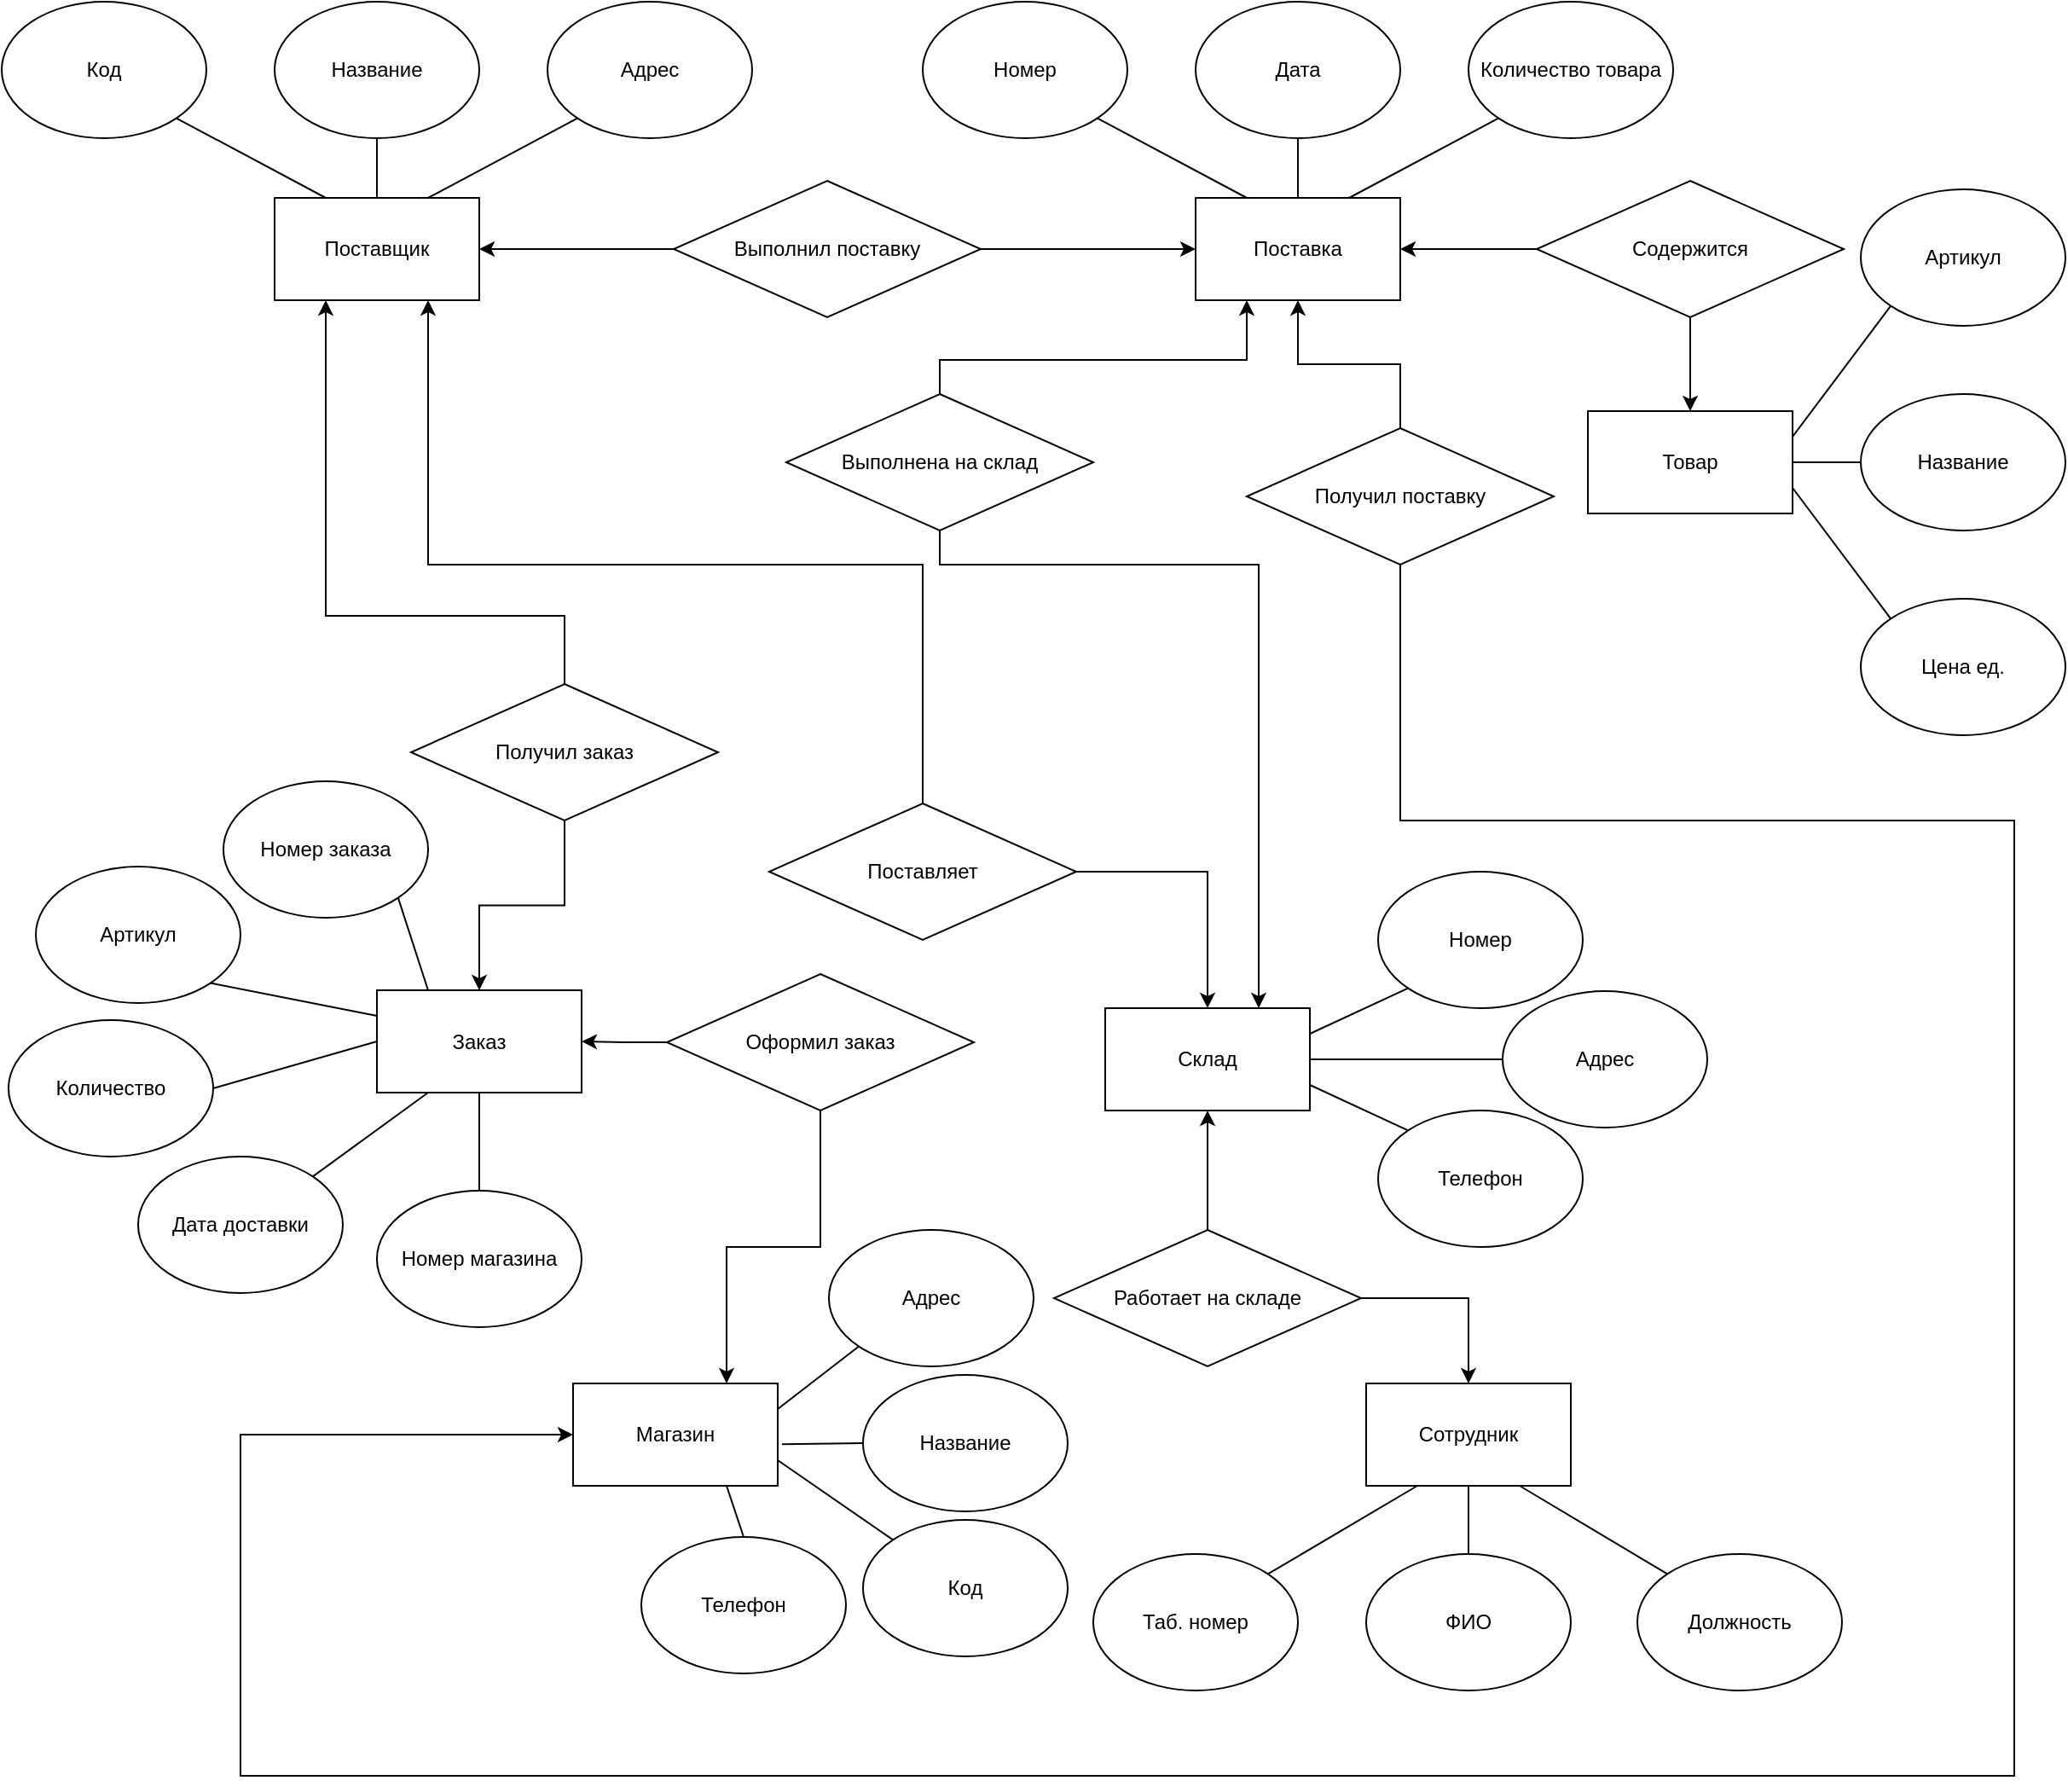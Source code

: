 <mxfile version="15.6.5" type="github">
  <diagram id="pQ924asUckL354suc2qv" name="Page-1">
    <mxGraphModel dx="1896" dy="830" grid="1" gridSize="10" guides="1" tooltips="1" connect="1" arrows="1" fold="1" page="1" pageScale="1" pageWidth="1654" pageHeight="1169" math="0" shadow="0">
      <root>
        <mxCell id="0" />
        <mxCell id="1" parent="0" />
        <mxCell id="_1jqZx963ddc79pBxcca-47" style="edgeStyle=orthogonalEdgeStyle;rounded=0;orthogonalLoop=1;jettySize=auto;html=1;entryX=1;entryY=0.5;entryDx=0;entryDy=0;" edge="1" parent="1" source="_1jqZx963ddc79pBxcca-40" target="_1jqZx963ddc79pBxcca-1">
          <mxGeometry relative="1" as="geometry" />
        </mxCell>
        <mxCell id="_1jqZx963ddc79pBxcca-48" style="edgeStyle=orthogonalEdgeStyle;rounded=0;orthogonalLoop=1;jettySize=auto;html=1;entryX=0;entryY=0.5;entryDx=0;entryDy=0;" edge="1" parent="1" source="_1jqZx963ddc79pBxcca-40" target="_1jqZx963ddc79pBxcca-12">
          <mxGeometry relative="1" as="geometry" />
        </mxCell>
        <mxCell id="_1jqZx963ddc79pBxcca-40" value="Выполнил поставку" style="rhombus;whiteSpace=wrap;html=1;" vertex="1" parent="1">
          <mxGeometry x="414" y="195" width="180" height="80" as="geometry" />
        </mxCell>
        <mxCell id="_1jqZx963ddc79pBxcca-56" value="" style="group" vertex="1" connectable="0" parent="1">
          <mxGeometry x="507" y="550" width="320" height="340" as="geometry" />
        </mxCell>
        <mxCell id="_1jqZx963ddc79pBxcca-17" value="Склад" style="rounded=0;whiteSpace=wrap;html=1;" vertex="1" parent="_1jqZx963ddc79pBxcca-56">
          <mxGeometry x="160" y="130" width="120" height="60" as="geometry" />
        </mxCell>
        <mxCell id="_1jqZx963ddc79pBxcca-138" value="Работает на складе" style="rhombus;whiteSpace=wrap;html=1;" vertex="1" parent="_1jqZx963ddc79pBxcca-56">
          <mxGeometry x="130" y="260" width="180" height="80" as="geometry" />
        </mxCell>
        <mxCell id="_1jqZx963ddc79pBxcca-140" style="edgeStyle=orthogonalEdgeStyle;rounded=0;orthogonalLoop=1;jettySize=auto;html=1;entryX=0.5;entryY=1;entryDx=0;entryDy=0;" edge="1" parent="_1jqZx963ddc79pBxcca-56" source="_1jqZx963ddc79pBxcca-138" target="_1jqZx963ddc79pBxcca-17">
          <mxGeometry relative="1" as="geometry" />
        </mxCell>
        <mxCell id="_1jqZx963ddc79pBxcca-60" style="edgeStyle=orthogonalEdgeStyle;rounded=0;orthogonalLoop=1;jettySize=auto;html=1;entryX=0.5;entryY=0;entryDx=0;entryDy=0;" edge="1" parent="1" source="_1jqZx963ddc79pBxcca-57" target="_1jqZx963ddc79pBxcca-17">
          <mxGeometry relative="1" as="geometry" />
        </mxCell>
        <mxCell id="_1jqZx963ddc79pBxcca-147" style="edgeStyle=orthogonalEdgeStyle;rounded=0;orthogonalLoop=1;jettySize=auto;html=1;entryX=0.75;entryY=1;entryDx=0;entryDy=0;exitX=0.5;exitY=0;exitDx=0;exitDy=0;" edge="1" parent="1" source="_1jqZx963ddc79pBxcca-57" target="_1jqZx963ddc79pBxcca-1">
          <mxGeometry relative="1" as="geometry">
            <Array as="points">
              <mxPoint x="560" y="420" />
              <mxPoint x="270" y="420" />
            </Array>
          </mxGeometry>
        </mxCell>
        <mxCell id="_1jqZx963ddc79pBxcca-57" value="Поставляет" style="rhombus;whiteSpace=wrap;html=1;" vertex="1" parent="1">
          <mxGeometry x="470" y="560" width="180" height="80" as="geometry" />
        </mxCell>
        <mxCell id="_1jqZx963ddc79pBxcca-68" style="edgeStyle=orthogonalEdgeStyle;rounded=0;orthogonalLoop=1;jettySize=auto;html=1;entryX=0.5;entryY=0;entryDx=0;entryDy=0;" edge="1" parent="1" source="_1jqZx963ddc79pBxcca-67" target="_1jqZx963ddc79pBxcca-20">
          <mxGeometry relative="1" as="geometry" />
        </mxCell>
        <mxCell id="_1jqZx963ddc79pBxcca-146" style="edgeStyle=orthogonalEdgeStyle;rounded=0;orthogonalLoop=1;jettySize=auto;html=1;entryX=0.25;entryY=1;entryDx=0;entryDy=0;" edge="1" parent="1" source="_1jqZx963ddc79pBxcca-67" target="_1jqZx963ddc79pBxcca-1">
          <mxGeometry relative="1" as="geometry">
            <Array as="points">
              <mxPoint x="350" y="450" />
              <mxPoint x="210" y="450" />
            </Array>
          </mxGeometry>
        </mxCell>
        <mxCell id="_1jqZx963ddc79pBxcca-67" value="Получил заказ" style="rhombus;whiteSpace=wrap;html=1;" vertex="1" parent="1">
          <mxGeometry x="260" y="490" width="180" height="80" as="geometry" />
        </mxCell>
        <mxCell id="_1jqZx963ddc79pBxcca-70" value="" style="group" vertex="1" connectable="0" parent="1">
          <mxGeometry x="560" y="90" width="440" height="175" as="geometry" />
        </mxCell>
        <mxCell id="_1jqZx963ddc79pBxcca-12" value="Поставка" style="rounded=0;whiteSpace=wrap;html=1;" vertex="1" parent="_1jqZx963ddc79pBxcca-70">
          <mxGeometry x="160" y="115" width="120" height="60" as="geometry" />
        </mxCell>
        <mxCell id="_1jqZx963ddc79pBxcca-13" value="Номер" style="ellipse;whiteSpace=wrap;html=1;" vertex="1" parent="_1jqZx963ddc79pBxcca-70">
          <mxGeometry width="120" height="80" as="geometry" />
        </mxCell>
        <mxCell id="_1jqZx963ddc79pBxcca-14" value="Дата" style="ellipse;whiteSpace=wrap;html=1;" vertex="1" parent="_1jqZx963ddc79pBxcca-70">
          <mxGeometry x="160" width="120" height="80" as="geometry" />
        </mxCell>
        <mxCell id="_1jqZx963ddc79pBxcca-15" value="Количество товара" style="ellipse;whiteSpace=wrap;html=1;" vertex="1" parent="_1jqZx963ddc79pBxcca-70">
          <mxGeometry x="320" width="120" height="80" as="geometry" />
        </mxCell>
        <mxCell id="_1jqZx963ddc79pBxcca-44" value="" style="endArrow=none;html=1;rounded=0;entryX=1;entryY=1;entryDx=0;entryDy=0;exitX=0.25;exitY=0;exitDx=0;exitDy=0;" edge="1" parent="_1jqZx963ddc79pBxcca-70" source="_1jqZx963ddc79pBxcca-12" target="_1jqZx963ddc79pBxcca-13">
          <mxGeometry width="50" height="50" relative="1" as="geometry">
            <mxPoint x="-10" y="200" as="sourcePoint" />
            <mxPoint x="40" y="150" as="targetPoint" />
          </mxGeometry>
        </mxCell>
        <mxCell id="_1jqZx963ddc79pBxcca-45" value="" style="endArrow=none;html=1;rounded=0;entryX=0;entryY=1;entryDx=0;entryDy=0;exitX=0.75;exitY=0;exitDx=0;exitDy=0;" edge="1" parent="_1jqZx963ddc79pBxcca-70" source="_1jqZx963ddc79pBxcca-12" target="_1jqZx963ddc79pBxcca-15">
          <mxGeometry width="50" height="50" relative="1" as="geometry">
            <mxPoint x="240" y="290" as="sourcePoint" />
            <mxPoint x="290" y="240" as="targetPoint" />
          </mxGeometry>
        </mxCell>
        <mxCell id="_1jqZx963ddc79pBxcca-46" value="" style="endArrow=none;html=1;rounded=0;entryX=0.5;entryY=1;entryDx=0;entryDy=0;exitX=0.5;exitY=0;exitDx=0;exitDy=0;" edge="1" parent="_1jqZx963ddc79pBxcca-70" source="_1jqZx963ddc79pBxcca-12" target="_1jqZx963ddc79pBxcca-14">
          <mxGeometry width="50" height="50" relative="1" as="geometry">
            <mxPoint x="110" y="220" as="sourcePoint" />
            <mxPoint x="160" y="170" as="targetPoint" />
          </mxGeometry>
        </mxCell>
        <mxCell id="_1jqZx963ddc79pBxcca-71" value="" style="group" vertex="1" connectable="0" parent="1">
          <mxGeometry x="20" y="90" width="440" height="175" as="geometry" />
        </mxCell>
        <mxCell id="_1jqZx963ddc79pBxcca-1" value="Поставщик" style="rounded=0;whiteSpace=wrap;html=1;" vertex="1" parent="_1jqZx963ddc79pBxcca-71">
          <mxGeometry x="160" y="115" width="120" height="60" as="geometry" />
        </mxCell>
        <mxCell id="_1jqZx963ddc79pBxcca-2" value="Код" style="ellipse;whiteSpace=wrap;html=1;" vertex="1" parent="_1jqZx963ddc79pBxcca-71">
          <mxGeometry width="120" height="80" as="geometry" />
        </mxCell>
        <mxCell id="_1jqZx963ddc79pBxcca-3" value="Название&lt;span style=&quot;color: rgba(0 , 0 , 0 , 0) ; font-family: monospace ; font-size: 0px&quot;&gt;%3CmxGraphModel%3E%3Croot%3E%3CmxCell%20id%3D%220%22%2F%3E%3CmxCell%20id%3D%221%22%20parent%3D%220%22%2F%3E%3CmxCell%20id%3D%222%22%20value%3D%22%D0%9A%D0%BE%D0%B4%22%20style%3D%22ellipse%3BwhiteSpace%3Dwrap%3Bhtml%3D1%3B%22%20vertex%3D%221%22%20parent%3D%221%22%3E%3CmxGeometry%20x%3D%22120%22%20y%3D%22110%22%20width%3D%22120%22%20height%3D%2280%22%20as%3D%22geometry%22%2F%3E%3C%2FmxCell%3E%3C%2Froot%3E%3C%2FmxGraphModel%3E&lt;/span&gt;" style="ellipse;whiteSpace=wrap;html=1;" vertex="1" parent="_1jqZx963ddc79pBxcca-71">
          <mxGeometry x="160" width="120" height="80" as="geometry" />
        </mxCell>
        <mxCell id="_1jqZx963ddc79pBxcca-4" value="Адрес" style="ellipse;whiteSpace=wrap;html=1;" vertex="1" parent="_1jqZx963ddc79pBxcca-71">
          <mxGeometry x="320" width="120" height="80" as="geometry" />
        </mxCell>
        <mxCell id="_1jqZx963ddc79pBxcca-41" value="" style="endArrow=none;html=1;rounded=0;exitX=1;exitY=1;exitDx=0;exitDy=0;entryX=0.25;entryY=0;entryDx=0;entryDy=0;" edge="1" parent="_1jqZx963ddc79pBxcca-71" source="_1jqZx963ddc79pBxcca-2" target="_1jqZx963ddc79pBxcca-1">
          <mxGeometry width="50" height="50" relative="1" as="geometry">
            <mxPoint x="140" y="220" as="sourcePoint" />
            <mxPoint x="190" y="170" as="targetPoint" />
          </mxGeometry>
        </mxCell>
        <mxCell id="_1jqZx963ddc79pBxcca-42" value="" style="endArrow=none;html=1;rounded=0;entryX=0;entryY=1;entryDx=0;entryDy=0;exitX=0.75;exitY=0;exitDx=0;exitDy=0;" edge="1" parent="_1jqZx963ddc79pBxcca-71" source="_1jqZx963ddc79pBxcca-1" target="_1jqZx963ddc79pBxcca-4">
          <mxGeometry width="50" height="50" relative="1" as="geometry">
            <mxPoint x="280" y="120" as="sourcePoint" />
            <mxPoint x="390" y="210" as="targetPoint" />
          </mxGeometry>
        </mxCell>
        <mxCell id="_1jqZx963ddc79pBxcca-43" value="" style="endArrow=none;html=1;rounded=0;entryX=0.5;entryY=1;entryDx=0;entryDy=0;exitX=0.5;exitY=0;exitDx=0;exitDy=0;" edge="1" parent="_1jqZx963ddc79pBxcca-71" source="_1jqZx963ddc79pBxcca-1" target="_1jqZx963ddc79pBxcca-3">
          <mxGeometry width="50" height="50" relative="1" as="geometry">
            <mxPoint x="150" y="270" as="sourcePoint" />
            <mxPoint x="200" y="220" as="targetPoint" />
          </mxGeometry>
        </mxCell>
        <mxCell id="_1jqZx963ddc79pBxcca-76" value="" style="group" vertex="1" connectable="0" parent="1">
          <mxGeometry x="950" y="200" width="280" height="320" as="geometry" />
        </mxCell>
        <mxCell id="_1jqZx963ddc79pBxcca-7" value="Товар" style="rounded=0;whiteSpace=wrap;html=1;" vertex="1" parent="_1jqZx963ddc79pBxcca-76">
          <mxGeometry y="130" width="120" height="60" as="geometry" />
        </mxCell>
        <mxCell id="_1jqZx963ddc79pBxcca-8" value="Артикул" style="ellipse;whiteSpace=wrap;html=1;" vertex="1" parent="_1jqZx963ddc79pBxcca-76">
          <mxGeometry x="160" width="120" height="80" as="geometry" />
        </mxCell>
        <mxCell id="_1jqZx963ddc79pBxcca-9" value="Название" style="ellipse;whiteSpace=wrap;html=1;" vertex="1" parent="_1jqZx963ddc79pBxcca-76">
          <mxGeometry x="160" y="120" width="120" height="80" as="geometry" />
        </mxCell>
        <mxCell id="_1jqZx963ddc79pBxcca-10" value="Цена ед." style="ellipse;whiteSpace=wrap;html=1;" vertex="1" parent="_1jqZx963ddc79pBxcca-76">
          <mxGeometry x="160" y="240" width="120" height="80" as="geometry" />
        </mxCell>
        <mxCell id="_1jqZx963ddc79pBxcca-73" value="" style="endArrow=none;html=1;rounded=0;entryX=0;entryY=1;entryDx=0;entryDy=0;exitX=1;exitY=0.25;exitDx=0;exitDy=0;" edge="1" parent="_1jqZx963ddc79pBxcca-76" source="_1jqZx963ddc79pBxcca-7" target="_1jqZx963ddc79pBxcca-8">
          <mxGeometry width="50" height="50" relative="1" as="geometry">
            <mxPoint x="-60" y="310" as="sourcePoint" />
            <mxPoint x="-10" y="260" as="targetPoint" />
          </mxGeometry>
        </mxCell>
        <mxCell id="_1jqZx963ddc79pBxcca-74" value="" style="endArrow=none;html=1;rounded=0;entryX=0;entryY=0.5;entryDx=0;entryDy=0;exitX=1;exitY=0.5;exitDx=0;exitDy=0;" edge="1" parent="_1jqZx963ddc79pBxcca-76" source="_1jqZx963ddc79pBxcca-7" target="_1jqZx963ddc79pBxcca-9">
          <mxGeometry width="50" height="50" relative="1" as="geometry">
            <mxPoint x="10" y="330" as="sourcePoint" />
            <mxPoint x="60" y="280" as="targetPoint" />
          </mxGeometry>
        </mxCell>
        <mxCell id="_1jqZx963ddc79pBxcca-75" value="" style="endArrow=none;html=1;rounded=0;entryX=0;entryY=0;entryDx=0;entryDy=0;exitX=1;exitY=0.75;exitDx=0;exitDy=0;" edge="1" parent="_1jqZx963ddc79pBxcca-76" source="_1jqZx963ddc79pBxcca-7" target="_1jqZx963ddc79pBxcca-10">
          <mxGeometry width="50" height="50" relative="1" as="geometry">
            <mxPoint x="-80" y="360" as="sourcePoint" />
            <mxPoint x="-30" y="310" as="targetPoint" />
          </mxGeometry>
        </mxCell>
        <mxCell id="_1jqZx963ddc79pBxcca-77" value="Содержится" style="rhombus;whiteSpace=wrap;html=1;" vertex="1" parent="_1jqZx963ddc79pBxcca-76">
          <mxGeometry x="-30" y="-5" width="180" height="80" as="geometry" />
        </mxCell>
        <mxCell id="_1jqZx963ddc79pBxcca-79" style="edgeStyle=orthogonalEdgeStyle;rounded=0;orthogonalLoop=1;jettySize=auto;html=1;entryX=0.5;entryY=0;entryDx=0;entryDy=0;" edge="1" parent="_1jqZx963ddc79pBxcca-76" source="_1jqZx963ddc79pBxcca-77" target="_1jqZx963ddc79pBxcca-7">
          <mxGeometry relative="1" as="geometry" />
        </mxCell>
        <mxCell id="_1jqZx963ddc79pBxcca-78" style="edgeStyle=orthogonalEdgeStyle;rounded=0;orthogonalLoop=1;jettySize=auto;html=1;entryX=1;entryY=0.5;entryDx=0;entryDy=0;" edge="1" parent="1" source="_1jqZx963ddc79pBxcca-77" target="_1jqZx963ddc79pBxcca-12">
          <mxGeometry relative="1" as="geometry">
            <mxPoint x="910" y="200" as="targetPoint" />
          </mxGeometry>
        </mxCell>
        <mxCell id="_1jqZx963ddc79pBxcca-81" style="edgeStyle=orthogonalEdgeStyle;rounded=0;orthogonalLoop=1;jettySize=auto;html=1;entryX=0.25;entryY=1;entryDx=0;entryDy=0;" edge="1" parent="1" source="_1jqZx963ddc79pBxcca-80" target="_1jqZx963ddc79pBxcca-12">
          <mxGeometry relative="1" as="geometry">
            <Array as="points">
              <mxPoint x="570" y="300" />
              <mxPoint x="750" y="300" />
            </Array>
          </mxGeometry>
        </mxCell>
        <mxCell id="_1jqZx963ddc79pBxcca-82" style="edgeStyle=orthogonalEdgeStyle;rounded=0;orthogonalLoop=1;jettySize=auto;html=1;entryX=0.75;entryY=0;entryDx=0;entryDy=0;" edge="1" parent="1" source="_1jqZx963ddc79pBxcca-80" target="_1jqZx963ddc79pBxcca-17">
          <mxGeometry relative="1" as="geometry">
            <Array as="points">
              <mxPoint x="570" y="420" />
              <mxPoint x="757" y="420" />
            </Array>
          </mxGeometry>
        </mxCell>
        <mxCell id="_1jqZx963ddc79pBxcca-80" value="Выполнена на склад" style="rhombus;whiteSpace=wrap;html=1;" vertex="1" parent="1">
          <mxGeometry x="480" y="320" width="180" height="80" as="geometry" />
        </mxCell>
        <mxCell id="_1jqZx963ddc79pBxcca-130" value="" style="group" vertex="1" connectable="0" parent="1">
          <mxGeometry x="355" y="810" width="290" height="260" as="geometry" />
        </mxCell>
        <mxCell id="_1jqZx963ddc79pBxcca-18" value="Магазин" style="rounded=0;whiteSpace=wrap;html=1;" vertex="1" parent="_1jqZx963ddc79pBxcca-130">
          <mxGeometry y="90" width="120" height="60" as="geometry" />
        </mxCell>
        <mxCell id="_1jqZx963ddc79pBxcca-31" value="Код" style="ellipse;whiteSpace=wrap;html=1;" vertex="1" parent="_1jqZx963ddc79pBxcca-130">
          <mxGeometry x="170" y="170" width="120" height="80" as="geometry" />
        </mxCell>
        <mxCell id="_1jqZx963ddc79pBxcca-32" value="Название" style="ellipse;whiteSpace=wrap;html=1;" vertex="1" parent="_1jqZx963ddc79pBxcca-130">
          <mxGeometry x="170" y="85" width="120" height="80" as="geometry" />
        </mxCell>
        <mxCell id="_1jqZx963ddc79pBxcca-33" value="Адрес" style="ellipse;whiteSpace=wrap;html=1;" vertex="1" parent="_1jqZx963ddc79pBxcca-130">
          <mxGeometry x="150" width="120" height="80" as="geometry" />
        </mxCell>
        <mxCell id="_1jqZx963ddc79pBxcca-34" value="Телефон" style="ellipse;whiteSpace=wrap;html=1;" vertex="1" parent="_1jqZx963ddc79pBxcca-130">
          <mxGeometry x="40" y="180" width="120" height="80" as="geometry" />
        </mxCell>
        <mxCell id="_1jqZx963ddc79pBxcca-126" value="" style="endArrow=none;html=1;rounded=0;curved=1;entryX=0.75;entryY=1;entryDx=0;entryDy=0;exitX=0.5;exitY=0;exitDx=0;exitDy=0;" edge="1" parent="_1jqZx963ddc79pBxcca-130" source="_1jqZx963ddc79pBxcca-34" target="_1jqZx963ddc79pBxcca-18">
          <mxGeometry width="50" height="50" relative="1" as="geometry">
            <mxPoint x="-130" y="170" as="sourcePoint" />
            <mxPoint x="-80" y="120" as="targetPoint" />
          </mxGeometry>
        </mxCell>
        <mxCell id="_1jqZx963ddc79pBxcca-127" value="" style="endArrow=none;html=1;rounded=0;curved=1;exitX=1;exitY=0.75;exitDx=0;exitDy=0;entryX=0;entryY=0;entryDx=0;entryDy=0;" edge="1" parent="_1jqZx963ddc79pBxcca-130" source="_1jqZx963ddc79pBxcca-18" target="_1jqZx963ddc79pBxcca-31">
          <mxGeometry width="50" height="50" relative="1" as="geometry">
            <mxPoint x="80" y="120" as="sourcePoint" />
            <mxPoint x="130" y="70" as="targetPoint" />
          </mxGeometry>
        </mxCell>
        <mxCell id="_1jqZx963ddc79pBxcca-128" value="" style="endArrow=none;html=1;rounded=0;curved=1;entryX=0;entryY=0.5;entryDx=0;entryDy=0;exitX=1.021;exitY=0.594;exitDx=0;exitDy=0;exitPerimeter=0;" edge="1" parent="_1jqZx963ddc79pBxcca-130" source="_1jqZx963ddc79pBxcca-18" target="_1jqZx963ddc79pBxcca-32">
          <mxGeometry width="50" height="50" relative="1" as="geometry">
            <mxPoint x="-180" y="200" as="sourcePoint" />
            <mxPoint x="-130" y="150" as="targetPoint" />
          </mxGeometry>
        </mxCell>
        <mxCell id="_1jqZx963ddc79pBxcca-129" value="" style="endArrow=none;html=1;rounded=0;curved=1;entryX=0;entryY=1;entryDx=0;entryDy=0;exitX=1;exitY=0.25;exitDx=0;exitDy=0;" edge="1" parent="_1jqZx963ddc79pBxcca-130" source="_1jqZx963ddc79pBxcca-18" target="_1jqZx963ddc79pBxcca-33">
          <mxGeometry width="50" height="50" relative="1" as="geometry">
            <mxPoint x="-140" y="210" as="sourcePoint" />
            <mxPoint x="-90" y="160" as="targetPoint" />
          </mxGeometry>
        </mxCell>
        <mxCell id="_1jqZx963ddc79pBxcca-132" style="edgeStyle=orthogonalEdgeStyle;rounded=0;orthogonalLoop=1;jettySize=auto;html=1;entryX=0.5;entryY=1;entryDx=0;entryDy=0;" edge="1" parent="1" source="_1jqZx963ddc79pBxcca-131" target="_1jqZx963ddc79pBxcca-12">
          <mxGeometry relative="1" as="geometry" />
        </mxCell>
        <mxCell id="_1jqZx963ddc79pBxcca-151" style="edgeStyle=orthogonalEdgeStyle;rounded=0;orthogonalLoop=1;jettySize=auto;html=1;entryX=0;entryY=0.5;entryDx=0;entryDy=0;exitX=0.5;exitY=1;exitDx=0;exitDy=0;" edge="1" parent="1" source="_1jqZx963ddc79pBxcca-131" target="_1jqZx963ddc79pBxcca-18">
          <mxGeometry relative="1" as="geometry">
            <Array as="points">
              <mxPoint x="840" y="570" />
              <mxPoint x="1200" y="570" />
              <mxPoint x="1200" y="1130" />
              <mxPoint x="160" y="1130" />
              <mxPoint x="160" y="930" />
            </Array>
          </mxGeometry>
        </mxCell>
        <mxCell id="_1jqZx963ddc79pBxcca-131" value="Получил поставку" style="rhombus;whiteSpace=wrap;html=1;" vertex="1" parent="1">
          <mxGeometry x="750" y="340" width="180" height="80" as="geometry" />
        </mxCell>
        <mxCell id="_1jqZx963ddc79pBxcca-137" value="" style="group" vertex="1" connectable="0" parent="1">
          <mxGeometry x="660" y="900" width="439" height="180" as="geometry" />
        </mxCell>
        <mxCell id="_1jqZx963ddc79pBxcca-19" value="Сотрудник" style="rounded=0;whiteSpace=wrap;html=1;" vertex="1" parent="_1jqZx963ddc79pBxcca-137">
          <mxGeometry x="160" width="120" height="60" as="geometry" />
        </mxCell>
        <mxCell id="_1jqZx963ddc79pBxcca-27" value="Таб. номер" style="ellipse;whiteSpace=wrap;html=1;" vertex="1" parent="_1jqZx963ddc79pBxcca-137">
          <mxGeometry y="100" width="120" height="80" as="geometry" />
        </mxCell>
        <mxCell id="_1jqZx963ddc79pBxcca-28" value="ФИО" style="ellipse;whiteSpace=wrap;html=1;" vertex="1" parent="_1jqZx963ddc79pBxcca-137">
          <mxGeometry x="160" y="100" width="120" height="80" as="geometry" />
        </mxCell>
        <mxCell id="_1jqZx963ddc79pBxcca-29" value="Должность" style="ellipse;whiteSpace=wrap;html=1;" vertex="1" parent="_1jqZx963ddc79pBxcca-137">
          <mxGeometry x="319" y="100" width="120" height="80" as="geometry" />
        </mxCell>
        <mxCell id="_1jqZx963ddc79pBxcca-134" value="" style="endArrow=none;html=1;rounded=0;entryX=0.25;entryY=1;entryDx=0;entryDy=0;exitX=1;exitY=0;exitDx=0;exitDy=0;" edge="1" parent="_1jqZx963ddc79pBxcca-137" source="_1jqZx963ddc79pBxcca-27" target="_1jqZx963ddc79pBxcca-19">
          <mxGeometry width="50" height="50" relative="1" as="geometry">
            <mxPoint x="40" y="50" as="sourcePoint" />
            <mxPoint x="90" as="targetPoint" />
          </mxGeometry>
        </mxCell>
        <mxCell id="_1jqZx963ddc79pBxcca-135" value="" style="endArrow=none;html=1;rounded=0;entryX=0.5;entryY=1;entryDx=0;entryDy=0;exitX=0.5;exitY=0;exitDx=0;exitDy=0;" edge="1" parent="_1jqZx963ddc79pBxcca-137" source="_1jqZx963ddc79pBxcca-28" target="_1jqZx963ddc79pBxcca-19">
          <mxGeometry width="50" height="50" relative="1" as="geometry">
            <mxPoint x="90" y="310" as="sourcePoint" />
            <mxPoint x="140" y="260" as="targetPoint" />
          </mxGeometry>
        </mxCell>
        <mxCell id="_1jqZx963ddc79pBxcca-136" value="" style="endArrow=none;html=1;rounded=0;entryX=0.75;entryY=1;entryDx=0;entryDy=0;exitX=0;exitY=0;exitDx=0;exitDy=0;" edge="1" parent="_1jqZx963ddc79pBxcca-137" source="_1jqZx963ddc79pBxcca-29" target="_1jqZx963ddc79pBxcca-19">
          <mxGeometry width="50" height="50" relative="1" as="geometry">
            <mxPoint x="220" y="290" as="sourcePoint" />
            <mxPoint x="270" y="240" as="targetPoint" />
          </mxGeometry>
        </mxCell>
        <mxCell id="_1jqZx963ddc79pBxcca-141" style="edgeStyle=orthogonalEdgeStyle;rounded=0;orthogonalLoop=1;jettySize=auto;html=1;entryX=0.5;entryY=0;entryDx=0;entryDy=0;" edge="1" parent="1" source="_1jqZx963ddc79pBxcca-138" target="_1jqZx963ddc79pBxcca-19">
          <mxGeometry relative="1" as="geometry" />
        </mxCell>
        <mxCell id="_1jqZx963ddc79pBxcca-148" style="edgeStyle=orthogonalEdgeStyle;rounded=0;orthogonalLoop=1;jettySize=auto;html=1;entryX=1;entryY=0.5;entryDx=0;entryDy=0;" edge="1" parent="1" source="_1jqZx963ddc79pBxcca-142" target="_1jqZx963ddc79pBxcca-20">
          <mxGeometry relative="1" as="geometry" />
        </mxCell>
        <mxCell id="_1jqZx963ddc79pBxcca-149" style="edgeStyle=orthogonalEdgeStyle;rounded=0;orthogonalLoop=1;jettySize=auto;html=1;entryX=0.75;entryY=0;entryDx=0;entryDy=0;" edge="1" parent="1" source="_1jqZx963ddc79pBxcca-142" target="_1jqZx963ddc79pBxcca-18">
          <mxGeometry relative="1" as="geometry" />
        </mxCell>
        <mxCell id="_1jqZx963ddc79pBxcca-142" value="Оформил заказ" style="rhombus;whiteSpace=wrap;html=1;" vertex="1" parent="1">
          <mxGeometry x="410" y="660" width="180" height="80" as="geometry" />
        </mxCell>
        <mxCell id="_1jqZx963ddc79pBxcca-145" value="" style="group" vertex="1" connectable="0" parent="1">
          <mxGeometry x="24" y="547" width="336" height="320" as="geometry" />
        </mxCell>
        <mxCell id="_1jqZx963ddc79pBxcca-20" value="Заказ" style="rounded=0;whiteSpace=wrap;html=1;" vertex="1" parent="_1jqZx963ddc79pBxcca-145">
          <mxGeometry x="216" y="122.5" width="120" height="60" as="geometry" />
        </mxCell>
        <mxCell id="_1jqZx963ddc79pBxcca-21" value="Артикул" style="ellipse;whiteSpace=wrap;html=1;" vertex="1" parent="_1jqZx963ddc79pBxcca-145">
          <mxGeometry x="16" y="50" width="120" height="80" as="geometry" />
        </mxCell>
        <mxCell id="_1jqZx963ddc79pBxcca-22" value="Номер заказа" style="ellipse;whiteSpace=wrap;html=1;" vertex="1" parent="_1jqZx963ddc79pBxcca-145">
          <mxGeometry x="126" width="120" height="80" as="geometry" />
        </mxCell>
        <mxCell id="_1jqZx963ddc79pBxcca-23" value="Количество" style="ellipse;whiteSpace=wrap;html=1;" vertex="1" parent="_1jqZx963ddc79pBxcca-145">
          <mxGeometry y="140" width="120" height="80" as="geometry" />
        </mxCell>
        <mxCell id="_1jqZx963ddc79pBxcca-24" value="Номер магазина" style="ellipse;whiteSpace=wrap;html=1;" vertex="1" parent="_1jqZx963ddc79pBxcca-145">
          <mxGeometry x="216" y="240" width="120" height="80" as="geometry" />
        </mxCell>
        <mxCell id="_1jqZx963ddc79pBxcca-25" value="Дата доставки" style="ellipse;whiteSpace=wrap;html=1;" vertex="1" parent="_1jqZx963ddc79pBxcca-145">
          <mxGeometry x="76" y="220" width="120" height="80" as="geometry" />
        </mxCell>
        <mxCell id="_1jqZx963ddc79pBxcca-62" value="" style="endArrow=none;html=1;rounded=0;entryX=1;entryY=1;entryDx=0;entryDy=0;exitX=0;exitY=0.25;exitDx=0;exitDy=0;" edge="1" parent="_1jqZx963ddc79pBxcca-145" source="_1jqZx963ddc79pBxcca-20" target="_1jqZx963ddc79pBxcca-21">
          <mxGeometry x="216" y="-7.5" width="50" height="50" as="geometry">
            <mxPoint x="76" y="302.5" as="sourcePoint" />
            <mxPoint x="126" y="252.5" as="targetPoint" />
          </mxGeometry>
        </mxCell>
        <mxCell id="_1jqZx963ddc79pBxcca-63" value="" style="endArrow=none;html=1;rounded=0;entryX=1;entryY=0.5;entryDx=0;entryDy=0;exitX=0;exitY=0.5;exitDx=0;exitDy=0;" edge="1" parent="_1jqZx963ddc79pBxcca-145" source="_1jqZx963ddc79pBxcca-20" target="_1jqZx963ddc79pBxcca-23">
          <mxGeometry x="216" y="-7.5" width="50" height="50" as="geometry">
            <mxPoint x="-14" y="322.5" as="sourcePoint" />
            <mxPoint x="36" y="272.5" as="targetPoint" />
          </mxGeometry>
        </mxCell>
        <mxCell id="_1jqZx963ddc79pBxcca-64" value="" style="endArrow=none;html=1;rounded=0;entryX=0.5;entryY=0;entryDx=0;entryDy=0;exitX=0.5;exitY=1;exitDx=0;exitDy=0;" edge="1" parent="_1jqZx963ddc79pBxcca-145" source="_1jqZx963ddc79pBxcca-20" target="_1jqZx963ddc79pBxcca-24">
          <mxGeometry x="216" y="-7.5" width="50" height="50" as="geometry">
            <mxPoint x="116" y="292.5" as="sourcePoint" />
            <mxPoint x="166" y="242.5" as="targetPoint" />
          </mxGeometry>
        </mxCell>
        <mxCell id="_1jqZx963ddc79pBxcca-65" value="" style="endArrow=none;html=1;rounded=0;entryX=0.25;entryY=1;entryDx=0;entryDy=0;exitX=1;exitY=0;exitDx=0;exitDy=0;" edge="1" parent="_1jqZx963ddc79pBxcca-145" source="_1jqZx963ddc79pBxcca-25" target="_1jqZx963ddc79pBxcca-20">
          <mxGeometry x="216" y="-7.5" width="50" height="50" as="geometry">
            <mxPoint x="286" y="250" as="sourcePoint" />
            <mxPoint x="216" y="212.5" as="targetPoint" />
          </mxGeometry>
        </mxCell>
        <mxCell id="_1jqZx963ddc79pBxcca-61" value="" style="endArrow=none;html=1;rounded=0;entryX=1;entryY=1;entryDx=0;entryDy=0;exitX=0.25;exitY=0;exitDx=0;exitDy=0;" edge="1" parent="_1jqZx963ddc79pBxcca-145" source="_1jqZx963ddc79pBxcca-20" target="_1jqZx963ddc79pBxcca-22">
          <mxGeometry x="570" y="542.5" width="50" height="50" as="geometry">
            <mxPoint x="390" y="762.5" as="sourcePoint" />
            <mxPoint x="440" y="712.5" as="targetPoint" />
          </mxGeometry>
        </mxCell>
        <mxCell id="_1jqZx963ddc79pBxcca-37" value="Адрес" style="ellipse;whiteSpace=wrap;html=1;" vertex="1" parent="1">
          <mxGeometry x="900" y="670" width="120" height="80" as="geometry" />
        </mxCell>
        <mxCell id="_1jqZx963ddc79pBxcca-53" value="" style="endArrow=none;html=1;rounded=0;entryX=1;entryY=0.5;entryDx=0;entryDy=0;exitX=0;exitY=0.5;exitDx=0;exitDy=0;" edge="1" parent="1" source="_1jqZx963ddc79pBxcca-37" target="_1jqZx963ddc79pBxcca-17">
          <mxGeometry width="50" height="50" relative="1" as="geometry">
            <mxPoint x="890" y="768" as="sourcePoint" />
            <mxPoint x="790" y="768" as="targetPoint" />
          </mxGeometry>
        </mxCell>
        <mxCell id="_1jqZx963ddc79pBxcca-36" value="Номер" style="ellipse;whiteSpace=wrap;html=1;" vertex="1" parent="1">
          <mxGeometry x="827" y="600" width="120" height="80" as="geometry" />
        </mxCell>
        <mxCell id="_1jqZx963ddc79pBxcca-54" value="" style="endArrow=none;html=1;rounded=0;exitX=1;exitY=0.25;exitDx=0;exitDy=0;entryX=0;entryY=1;entryDx=0;entryDy=0;" edge="1" parent="1" source="_1jqZx963ddc79pBxcca-17" target="_1jqZx963ddc79pBxcca-36">
          <mxGeometry width="50" height="50" relative="1" as="geometry">
            <mxPoint x="707" y="710" as="sourcePoint" />
            <mxPoint x="757" y="660" as="targetPoint" />
          </mxGeometry>
        </mxCell>
        <mxCell id="_1jqZx963ddc79pBxcca-38" value="Телефон" style="ellipse;whiteSpace=wrap;html=1;" vertex="1" parent="1">
          <mxGeometry x="827" y="740" width="120" height="80" as="geometry" />
        </mxCell>
        <mxCell id="_1jqZx963ddc79pBxcca-55" value="" style="endArrow=none;html=1;rounded=0;entryX=1;entryY=0.75;entryDx=0;entryDy=0;exitX=0;exitY=0;exitDx=0;exitDy=0;" edge="1" parent="1" source="_1jqZx963ddc79pBxcca-38" target="_1jqZx963ddc79pBxcca-17">
          <mxGeometry width="50" height="50" relative="1" as="geometry">
            <mxPoint x="647" y="920" as="sourcePoint" />
            <mxPoint x="697" y="870" as="targetPoint" />
          </mxGeometry>
        </mxCell>
      </root>
    </mxGraphModel>
  </diagram>
</mxfile>
